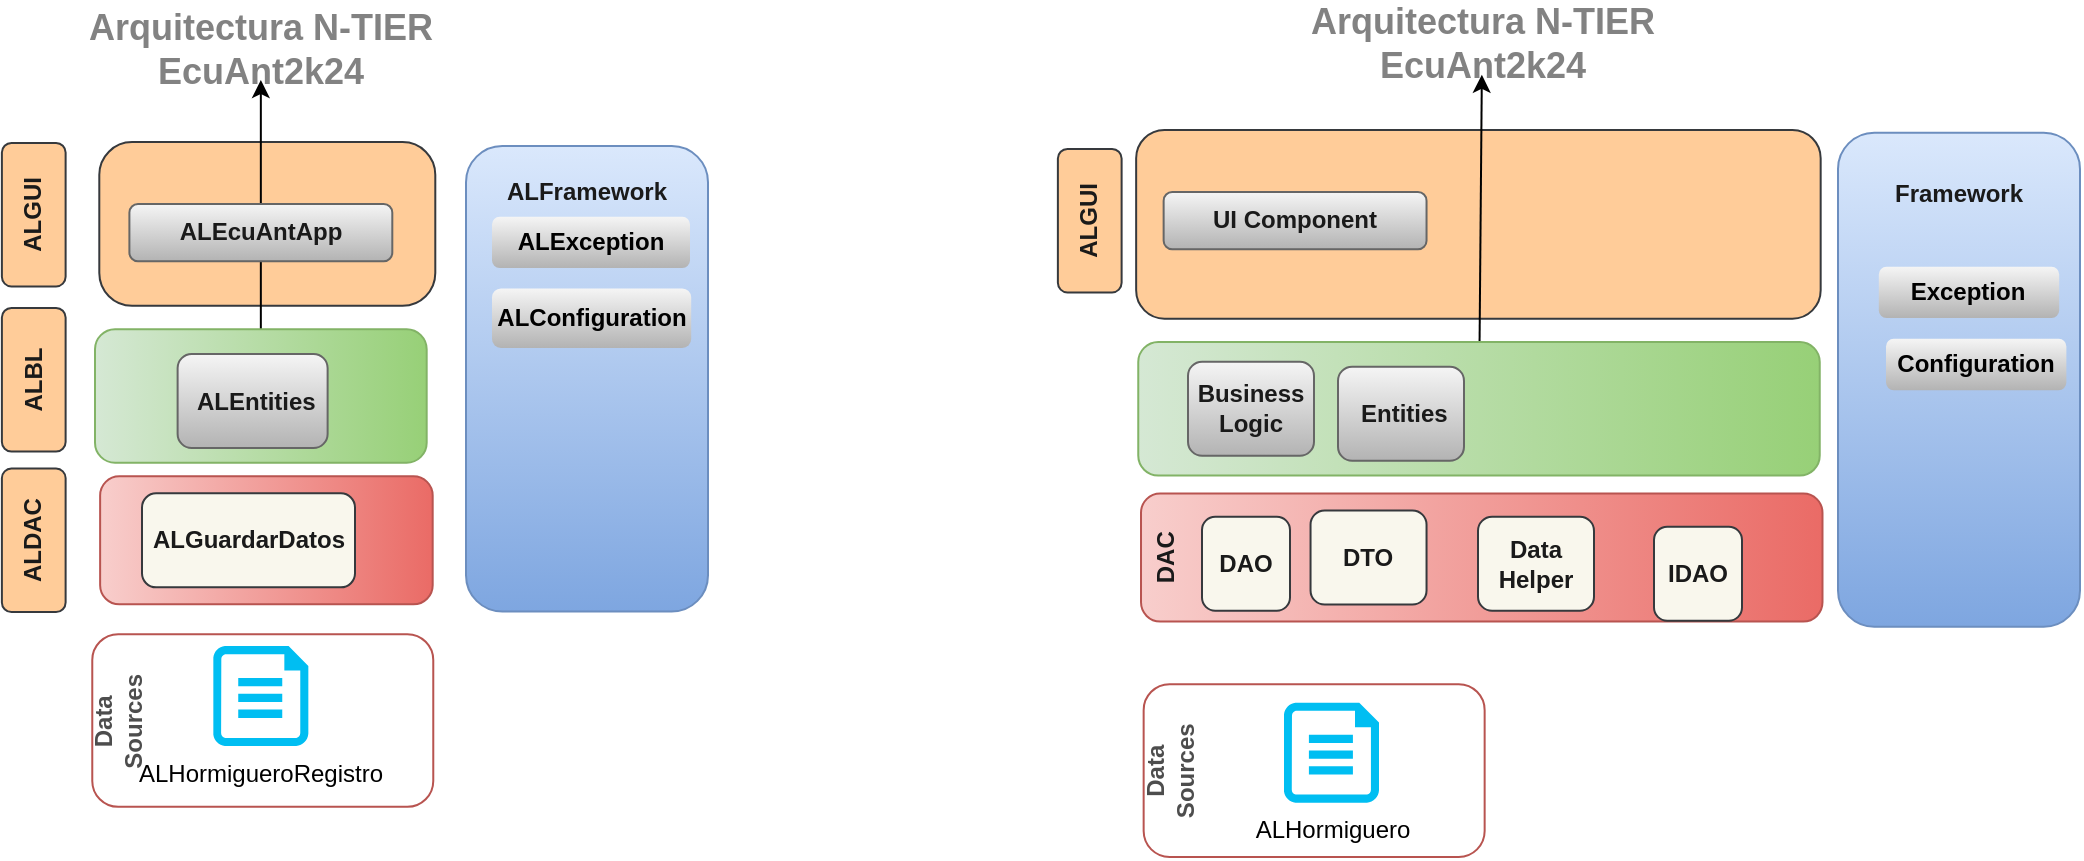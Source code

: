 <mxfile>
    <diagram id="ZM09xl-fuDKo_xaskiYn" name="ARQ">
        <mxGraphModel dx="859" dy="897" grid="0" gridSize="10" guides="1" tooltips="1" connect="1" arrows="1" fold="1" page="0" pageScale="1" pageWidth="850" pageHeight="1100" math="0" shadow="0">
            <root>
                <mxCell id="0"/>
                <mxCell id="1" parent="0"/>
                <mxCell id="45" value="&lt;font color=&quot;#1a1a1a&quot;&gt;&lt;br&gt;&lt;/font&gt;" style="rounded=1;whiteSpace=wrap;html=1;fillColor=#ffcc99;strokeColor=#36393d;rotation=-90;arcSize=20;" parent="1" vertex="1">
                    <mxGeometry x="160.73" y="-45.04" width="81.84" height="168" as="geometry"/>
                </mxCell>
                <mxCell id="2" value="" style="rounded=1;whiteSpace=wrap;html=1;fillColor=#f8cecc;strokeColor=#b85450;rotation=-90;gradientColor=#ea6b66;" parent="1" vertex="1">
                    <mxGeometry x="169.19" y="114.02" width="64.03" height="166.28" as="geometry"/>
                </mxCell>
                <mxCell id="6" value="&lt;font color=&quot;#828282&quot; style=&quot;font-size: 18px;&quot;&gt;&lt;b style=&quot;&quot;&gt;Arquitectura N-TIER&lt;br&gt;EcuAnt2k24&lt;br&gt;&lt;/b&gt;&lt;/font&gt;" style="text;html=1;strokeColor=none;fillColor=none;align=center;verticalAlign=middle;whiteSpace=wrap;rounded=0;labelBackgroundColor=none;fontColor=#333333;" parent="1" vertex="1">
                    <mxGeometry x="75.92" y="-63" width="245" height="30" as="geometry"/>
                </mxCell>
                <mxCell id="10" value="&lt;font color=&quot;#1a1a1a&quot;&gt;&lt;b&gt;ALFramework&lt;/b&gt;&lt;br&gt;&lt;br&gt;&lt;br&gt;&lt;br&gt;&lt;br&gt;&lt;br&gt;&lt;br&gt;&lt;br&gt;&lt;br&gt;&lt;br&gt;&lt;br&gt;&lt;br&gt;&lt;br&gt;&lt;br&gt;&lt;/font&gt;" style="rounded=1;whiteSpace=wrap;html=1;fillColor=#dae8fc;strokeColor=#6c8ebf;gradientColor=#7ea6e0;" parent="1" vertex="1">
                    <mxGeometry x="301" width="121" height="232.77" as="geometry"/>
                </mxCell>
                <mxCell id="15" value="&lt;span style=&quot;&quot;&gt;&lt;font color=&quot;#000000&quot;&gt;&lt;b&gt;ALException&lt;/b&gt;&lt;/font&gt;&lt;/span&gt;" style="rounded=1;whiteSpace=wrap;html=1;fillColor=#f5f5f5;strokeColor=none;gradientColor=#b3b3b3;" parent="1" vertex="1">
                    <mxGeometry x="314" y="35.39" width="99" height="25.56" as="geometry"/>
                </mxCell>
                <mxCell id="16" value="&lt;div style=&quot;&quot;&gt;&lt;font color=&quot;#000000&quot;&gt;&lt;b&gt;ALConfiguration&lt;/b&gt;&lt;/font&gt;&lt;/div&gt;" style="rounded=1;whiteSpace=wrap;html=1;fillColor=#f5f5f5;strokeColor=none;gradientColor=#b3b3b3;" parent="1" vertex="1">
                    <mxGeometry x="314" y="71.2" width="99.6" height="29.75" as="geometry"/>
                </mxCell>
                <mxCell id="44" value="" style="edgeStyle=none;html=1;" parent="1" source="20" target="6" edge="1">
                    <mxGeometry relative="1" as="geometry"/>
                </mxCell>
                <mxCell id="20" value="&lt;font color=&quot;#1a1a1a&quot;&gt;&lt;br&gt;&lt;/font&gt;" style="rounded=1;whiteSpace=wrap;html=1;fillColor=#d5e8d4;strokeColor=#82b366;rotation=-90;gradientColor=#97d077;" parent="1" vertex="1">
                    <mxGeometry x="165.03" y="42.08" width="66.78" height="165.84" as="geometry"/>
                </mxCell>
                <mxCell id="22" value="&lt;font color=&quot;#1a1a1a&quot;&gt;&lt;b&gt;&amp;nbsp;ALEntities&lt;/b&gt;&lt;/font&gt;" style="rounded=1;whiteSpace=wrap;html=1;fillColor=#f5f5f5;strokeColor=#666666;gradientColor=#b3b3b3;" parent="1" vertex="1">
                    <mxGeometry x="156.81" y="104" width="75" height="47" as="geometry"/>
                </mxCell>
                <mxCell id="27" value="&lt;b style=&quot;&quot;&gt;&lt;font color=&quot;#4d4d4d&quot;&gt;Data&lt;br&gt;Sources&lt;br&gt;&lt;br&gt;&lt;br&gt;&lt;br&gt;&lt;br&gt;&lt;br&gt;&lt;br&gt;&lt;br&gt;&lt;br&gt;&lt;br&gt;&lt;/font&gt;&lt;br&gt;&lt;/b&gt;" style="rounded=1;whiteSpace=wrap;html=1;fillColor=none;strokeColor=#b85450;rotation=-90;gradientColor=#ea6b66;" parent="1" vertex="1">
                    <mxGeometry x="156.2" y="202" width="86.37" height="170.5" as="geometry"/>
                </mxCell>
                <mxCell id="29" value="&lt;font color=&quot;#1a1a1a&quot;&gt;&lt;b&gt;ALGUI&lt;/b&gt;&lt;br&gt;&lt;/font&gt;" style="rounded=1;whiteSpace=wrap;html=1;fillColor=#ffcc99;strokeColor=#36393d;rotation=-90;" parent="1" vertex="1">
                    <mxGeometry x="49" y="18.39" width="71.75" height="31.87" as="geometry"/>
                </mxCell>
                <mxCell id="31" value="&lt;font color=&quot;#1a1a1a&quot;&gt;&lt;b&gt;ALEcuAntApp&lt;/b&gt;&lt;/font&gt;" style="rounded=1;whiteSpace=wrap;html=1;fillColor=#f5f5f5;strokeColor=#666666;gradientColor=#b3b3b3;" parent="1" vertex="1">
                    <mxGeometry x="132.7" y="29" width="131.45" height="28.62" as="geometry"/>
                </mxCell>
                <mxCell id="41" value="&lt;font color=&quot;#1a1a1a&quot;&gt;&lt;b&gt;ALGuardarDatos&lt;/b&gt;&lt;br&gt;&lt;/font&gt;" style="rounded=1;whiteSpace=wrap;html=1;fillColor=#f9f7ed;strokeColor=#36393d;" parent="1" vertex="1">
                    <mxGeometry x="139" y="173.66" width="106.5" height="47" as="geometry"/>
                </mxCell>
                <mxCell id="43" value="ALHormigueroRegistro" style="verticalLabelPosition=bottom;html=1;verticalAlign=top;align=center;strokeColor=none;fillColor=#00BEF2;shape=mxgraph.azure.cloud_services_configuration_file;pointerEvents=1;" parent="1" vertex="1">
                    <mxGeometry x="174.67" y="250" width="47.5" height="50" as="geometry"/>
                </mxCell>
                <mxCell id="46" value="&lt;font color=&quot;#1a1a1a&quot;&gt;&lt;br&gt;&lt;/font&gt;" style="rounded=1;whiteSpace=wrap;html=1;fillColor=#ffcc99;strokeColor=#36393d;rotation=-90;" parent="1" vertex="1">
                    <mxGeometry x="760.02" y="-132" width="94.37" height="342.26" as="geometry"/>
                </mxCell>
                <mxCell id="47" value="&lt;font color=&quot;#1a1a1a&quot;&gt;&lt;b&gt;DAC&lt;br&gt;&lt;br&gt;&lt;br&gt;&lt;br&gt;&lt;br&gt;&lt;br&gt;&lt;br&gt;&lt;br&gt;&lt;br&gt;&lt;br&gt;&lt;br&gt;&lt;br&gt;&lt;br&gt;&lt;br&gt;&lt;br&gt;&lt;br&gt;&lt;br&gt;&lt;br&gt;&lt;br&gt;&lt;br&gt;&lt;br&gt;&lt;br&gt;&lt;/b&gt;&lt;br&gt;&lt;/font&gt;" style="rounded=1;whiteSpace=wrap;html=1;fillColor=#f8cecc;strokeColor=#b85450;rotation=-90;gradientColor=#ea6b66;" parent="1" vertex="1">
                    <mxGeometry x="776.86" y="35.39" width="64.03" height="340.74" as="geometry"/>
                </mxCell>
                <mxCell id="48" value="&lt;font color=&quot;#1a1a1a&quot;&gt;&lt;b&gt;DAO&lt;/b&gt;&lt;br&gt;&lt;/font&gt;" style="rounded=1;whiteSpace=wrap;html=1;fillColor=#f9f7ed;strokeColor=#36393d;" parent="1" vertex="1">
                    <mxGeometry x="669" y="185.39" width="44" height="47" as="geometry"/>
                </mxCell>
                <mxCell id="49" value="&lt;font color=&quot;#828282&quot; style=&quot;font-size: 18px;&quot;&gt;&lt;b style=&quot;&quot;&gt;Arquitectura N-TIER&lt;br&gt;EcuAnt2k24&lt;br&gt;&lt;/b&gt;&lt;/font&gt;" style="text;html=1;strokeColor=none;fillColor=none;align=center;verticalAlign=middle;whiteSpace=wrap;rounded=0;labelBackgroundColor=none;fontColor=#333333;" parent="1" vertex="1">
                    <mxGeometry x="686.55" y="-65.61" width="245" height="30" as="geometry"/>
                </mxCell>
                <mxCell id="50" value="&lt;font color=&quot;#1a1a1a&quot;&gt;&lt;b&gt;Data Helper&lt;/b&gt;&lt;br&gt;&lt;/font&gt;" style="rounded=1;whiteSpace=wrap;html=1;fillColor=#f9f7ed;strokeColor=#36393d;" parent="1" vertex="1">
                    <mxGeometry x="807" y="185.39" width="58" height="47" as="geometry"/>
                </mxCell>
                <mxCell id="51" value="&lt;font color=&quot;#1a1a1a&quot;&gt;&lt;b&gt;Framework&lt;/b&gt;&lt;br&gt;&lt;br&gt;&lt;br&gt;&lt;br&gt;&lt;br&gt;&lt;br&gt;&lt;br&gt;&lt;br&gt;&lt;br&gt;&lt;br&gt;&lt;br&gt;&lt;br&gt;&lt;br&gt;&lt;br&gt;&lt;/font&gt;" style="rounded=1;whiteSpace=wrap;html=1;fillColor=#dae8fc;strokeColor=#6c8ebf;gradientColor=#7ea6e0;" parent="1" vertex="1">
                    <mxGeometry x="987" y="-6.61" width="121" height="247" as="geometry"/>
                </mxCell>
                <mxCell id="52" value="&lt;span style=&quot;&quot;&gt;&lt;font color=&quot;#000000&quot;&gt;&lt;b&gt;Exception&lt;/b&gt;&lt;/font&gt;&lt;/span&gt;" style="rounded=1;whiteSpace=wrap;html=1;fillColor=#f5f5f5;strokeColor=none;gradientColor=#b3b3b3;" parent="1" vertex="1">
                    <mxGeometry x="1007.4" y="60.39" width="90.19" height="25.56" as="geometry"/>
                </mxCell>
                <mxCell id="53" value="&lt;div style=&quot;&quot;&gt;&lt;font color=&quot;#000000&quot;&gt;&lt;b&gt;Configuration&lt;/b&gt;&lt;/font&gt;&lt;/div&gt;" style="rounded=1;whiteSpace=wrap;html=1;fillColor=#f5f5f5;strokeColor=none;gradientColor=#b3b3b3;" parent="1" vertex="1">
                    <mxGeometry x="1011" y="96.39" width="90.19" height="25.75" as="geometry"/>
                </mxCell>
                <mxCell id="54" value="" style="edgeStyle=none;html=1;" parent="1" source="55" target="49" edge="1">
                    <mxGeometry relative="1" as="geometry"/>
                </mxCell>
                <mxCell id="55" value="&lt;font color=&quot;#1a1a1a&quot;&gt;&lt;br&gt;&lt;/font&gt;" style="rounded=1;whiteSpace=wrap;html=1;fillColor=#d5e8d4;strokeColor=#82b366;rotation=-90;gradientColor=#97d077;" parent="1" vertex="1">
                    <mxGeometry x="774.11" y="-38.98" width="66.78" height="340.74" as="geometry"/>
                </mxCell>
                <mxCell id="56" value="&lt;span style=&quot;color: rgb(26, 26, 26);&quot;&gt;&lt;b&gt;Business Logic&lt;/b&gt;&lt;/span&gt;" style="rounded=1;whiteSpace=wrap;html=1;fillColor=#f5f5f5;strokeColor=#666666;gradientColor=#b3b3b3;" parent="1" vertex="1">
                    <mxGeometry x="662" y="107.89" width="63" height="47" as="geometry"/>
                </mxCell>
                <mxCell id="57" value="&lt;font color=&quot;#1a1a1a&quot;&gt;&lt;b&gt;&amp;nbsp;Entities&lt;/b&gt;&lt;/font&gt;" style="rounded=1;whiteSpace=wrap;html=1;fillColor=#f5f5f5;strokeColor=#666666;gradientColor=#b3b3b3;" parent="1" vertex="1">
                    <mxGeometry x="737" y="110.39" width="63" height="47" as="geometry"/>
                </mxCell>
                <mxCell id="58" value="&lt;b style=&quot;&quot;&gt;&lt;font color=&quot;#4d4d4d&quot;&gt;Data&lt;br&gt;Sources&lt;br&gt;&lt;br&gt;&lt;br&gt;&lt;br&gt;&lt;br&gt;&lt;br&gt;&lt;br&gt;&lt;br&gt;&lt;br&gt;&lt;br&gt;&lt;/font&gt;&lt;br&gt;&lt;/b&gt;" style="rounded=1;whiteSpace=wrap;html=1;fillColor=none;strokeColor=#b85450;rotation=-90;gradientColor=#ea6b66;" parent="1" vertex="1">
                    <mxGeometry x="681.89" y="227.05" width="86.37" height="170.5" as="geometry"/>
                </mxCell>
                <mxCell id="59" value="&lt;font color=&quot;#1a1a1a&quot;&gt;&lt;b&gt;ALGUI&lt;/b&gt;&lt;br&gt;&lt;/font&gt;" style="rounded=1;whiteSpace=wrap;html=1;fillColor=#ffcc99;strokeColor=#36393d;rotation=-90;" parent="1" vertex="1">
                    <mxGeometry x="577" y="21.39" width="71.75" height="31.87" as="geometry"/>
                </mxCell>
                <mxCell id="60" value="&lt;span style=&quot;color: rgb(26, 26, 26);&quot;&gt;&lt;b&gt;UI Component&lt;/b&gt;&lt;/span&gt;" style="rounded=1;whiteSpace=wrap;html=1;fillColor=#f5f5f5;strokeColor=#666666;gradientColor=#b3b3b3;" parent="1" vertex="1">
                    <mxGeometry x="649.82" y="23.02" width="131.45" height="28.62" as="geometry"/>
                </mxCell>
                <mxCell id="61" value="&lt;font color=&quot;#1a1a1a&quot;&gt;&lt;b&gt;DTO&lt;/b&gt;&lt;br&gt;&lt;/font&gt;" style="rounded=1;whiteSpace=wrap;html=1;fillColor=#f9f7ed;strokeColor=#36393d;" parent="1" vertex="1">
                    <mxGeometry x="723.27" y="182.26" width="58" height="47" as="geometry"/>
                </mxCell>
                <mxCell id="62" value="&lt;font color=&quot;#1a1a1a&quot;&gt;&lt;b&gt;IDAO&lt;/b&gt;&lt;br&gt;&lt;/font&gt;" style="rounded=1;whiteSpace=wrap;html=1;fillColor=#f9f7ed;strokeColor=#36393d;" parent="1" vertex="1">
                    <mxGeometry x="895" y="190.39" width="44" height="47" as="geometry"/>
                </mxCell>
                <mxCell id="63" value="ALHormiguero" style="verticalLabelPosition=bottom;html=1;verticalAlign=top;align=center;strokeColor=none;fillColor=#00BEF2;shape=mxgraph.azure.cloud_services_configuration_file;pointerEvents=1;" parent="1" vertex="1">
                    <mxGeometry x="710" y="278.34" width="47.5" height="50" as="geometry"/>
                </mxCell>
                <mxCell id="64" value="&lt;font color=&quot;#1a1a1a&quot;&gt;&lt;b&gt;ALDAC&lt;/b&gt;&lt;br&gt;&lt;/font&gt;" style="rounded=1;whiteSpace=wrap;html=1;fillColor=#ffcc99;strokeColor=#36393d;rotation=-90;" parent="1" vertex="1">
                    <mxGeometry x="49" y="181.22" width="71.75" height="31.87" as="geometry"/>
                </mxCell>
                <mxCell id="65" value="&lt;font color=&quot;#1a1a1a&quot;&gt;&lt;b&gt;ALBL&lt;/b&gt;&lt;br&gt;&lt;/font&gt;" style="rounded=1;whiteSpace=wrap;html=1;fillColor=#ffcc99;strokeColor=#36393d;rotation=-90;" vertex="1" parent="1">
                    <mxGeometry x="49" y="100.95" width="71.75" height="31.87" as="geometry"/>
                </mxCell>
            </root>
        </mxGraphModel>
    </diagram>
</mxfile>